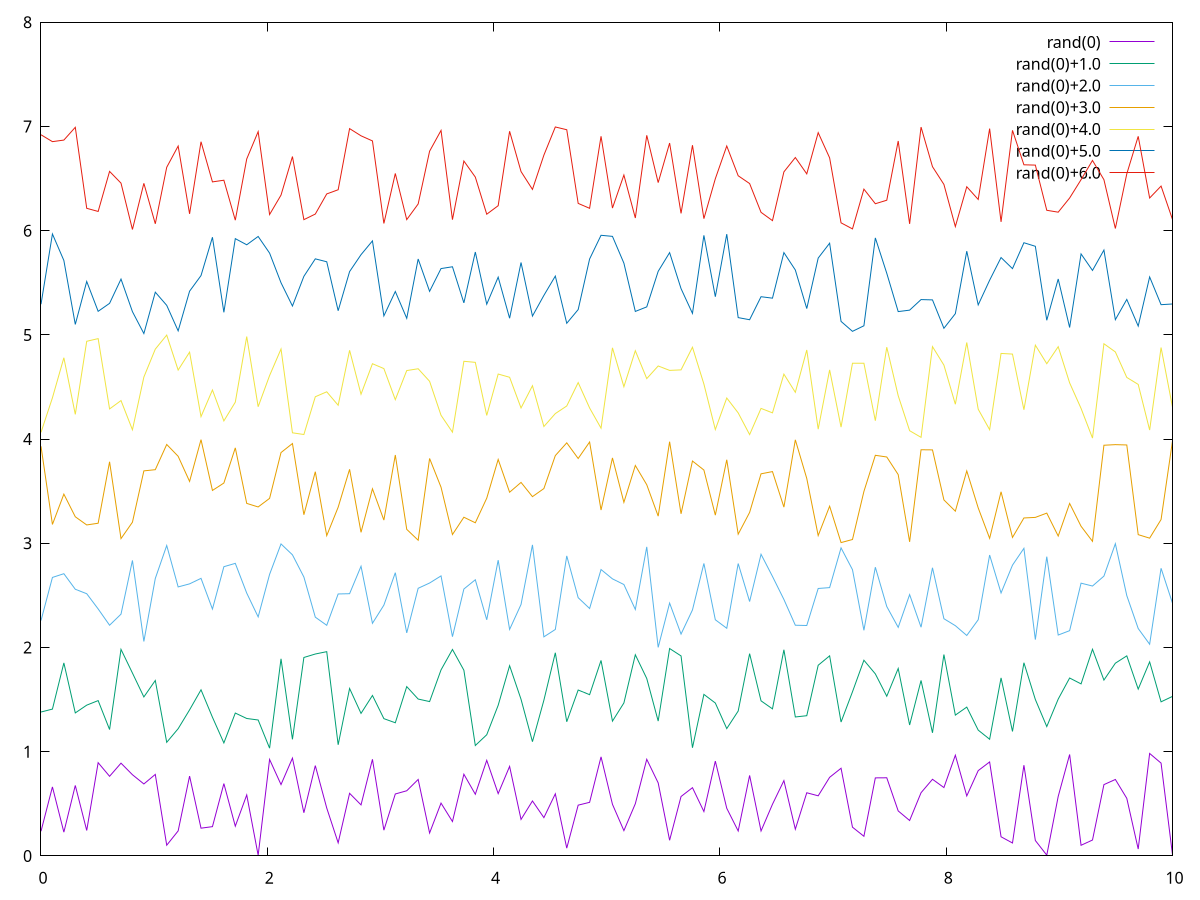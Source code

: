 plot [0:10][0:8] rand(0), rand(0)+1.0, rand(0)+2.0, rand(0)+3.0, rand(0)+4.0, rand(0)+5.0, rand(0)+6.0
